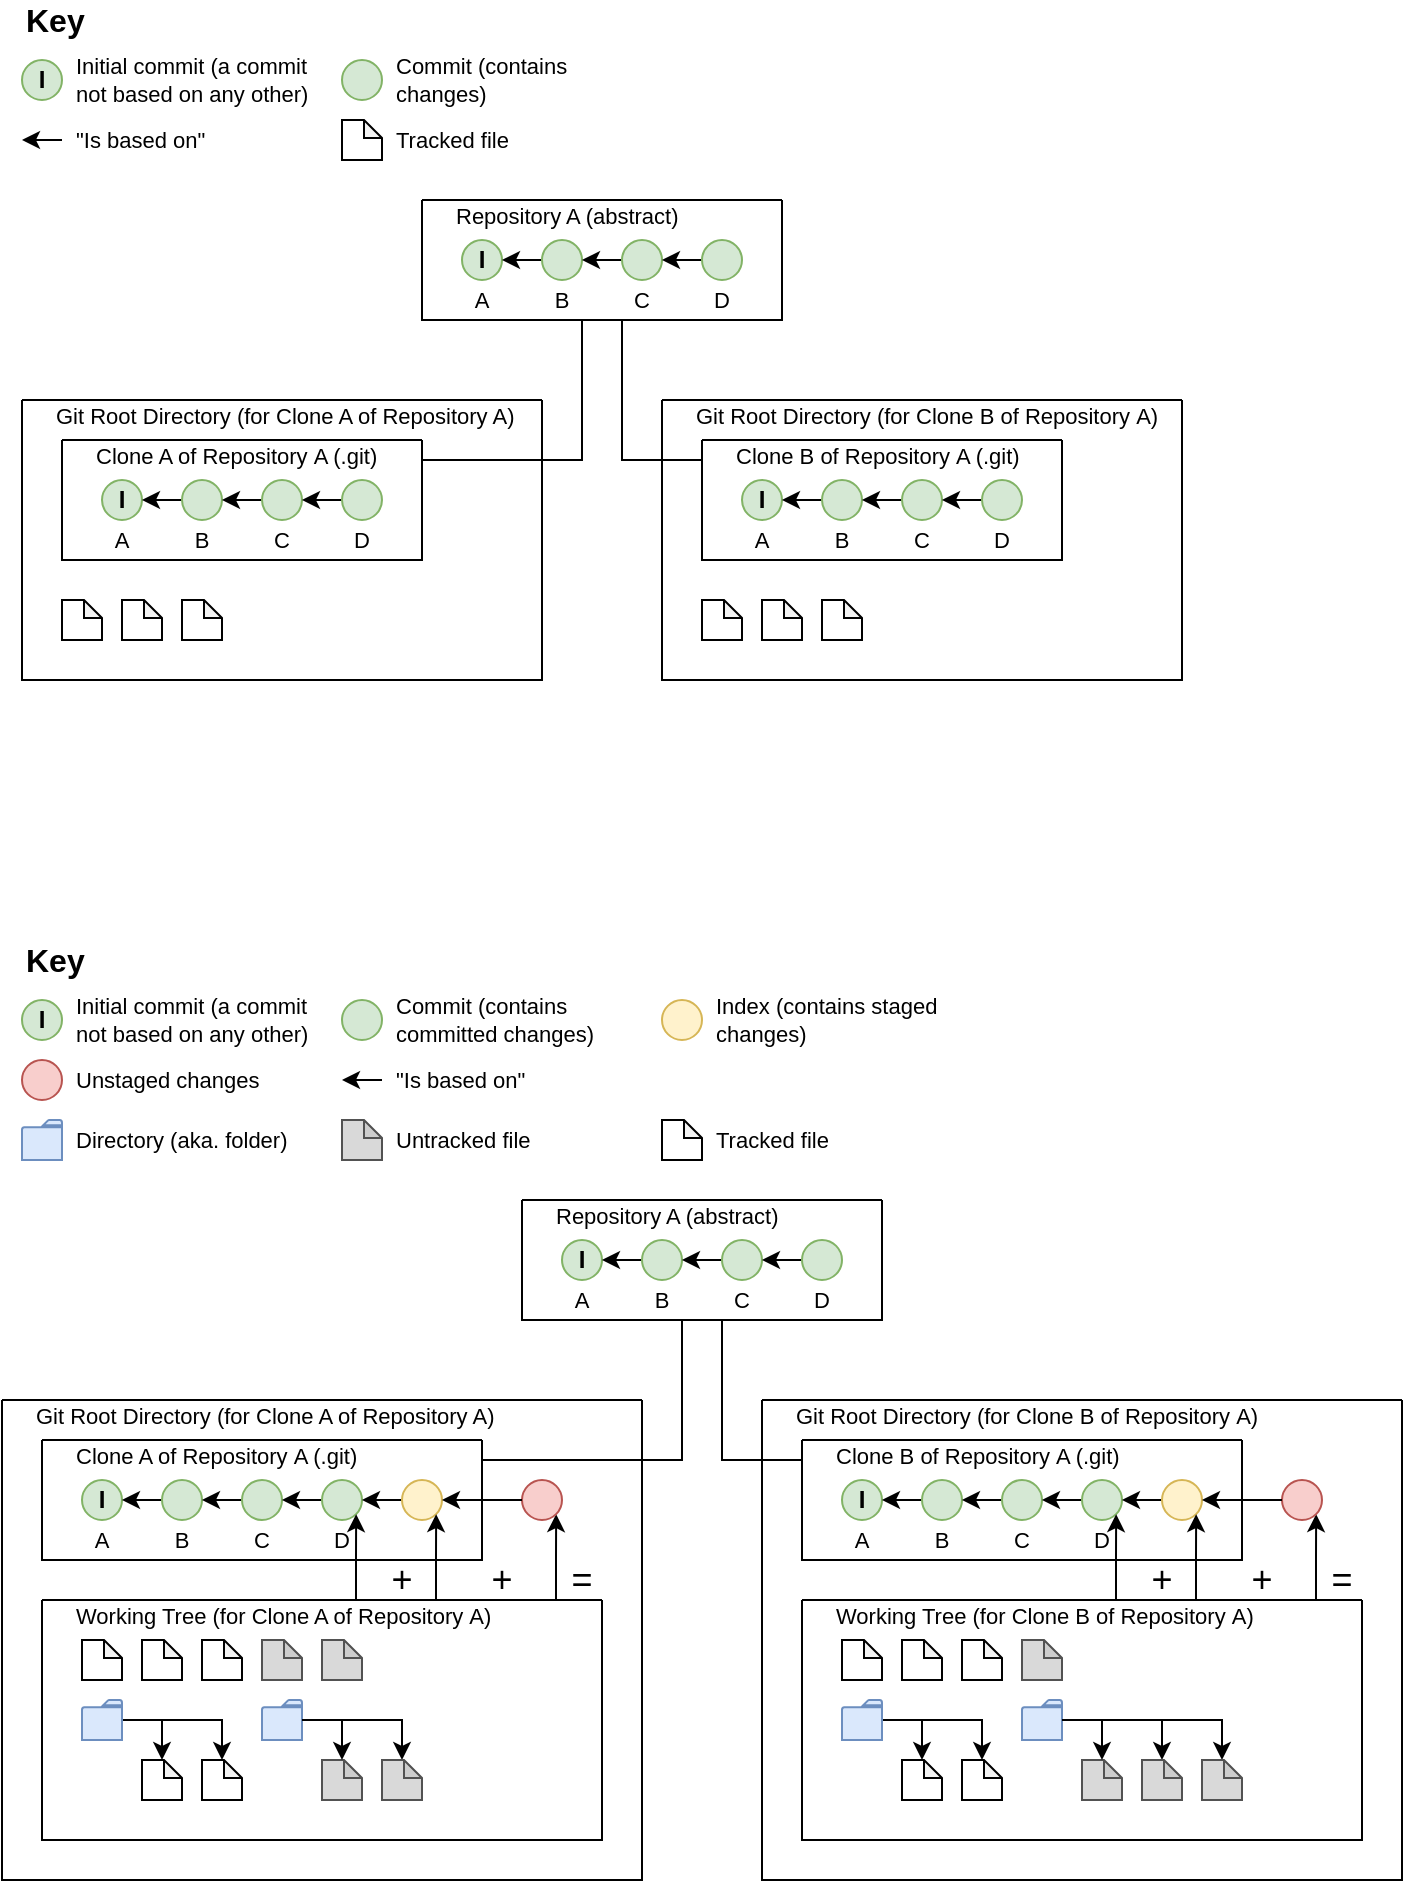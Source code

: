 <mxfile version="20.7.4" type="device"><diagram id="6qlHvhVZVp3-WFYJJIDW" name="Page-1"><mxGraphModel dx="1050" dy="629" grid="1" gridSize="10" guides="1" tooltips="1" connect="1" arrows="1" fold="1" page="1" pageScale="1" pageWidth="827" pageHeight="1169" math="0" shadow="0"><root><mxCell id="0"/><mxCell id="1" parent="0"/><mxCell id="gVE0XGJdGH_Z2dGjvTCn-4" value="I" style="ellipse;whiteSpace=wrap;html=1;fillColor=#d5e8d4;strokeColor=#82b366;fontStyle=1;" parent="1" vertex="1"><mxGeometry x="80" y="70" width="20" height="20" as="geometry"/></mxCell><mxCell id="gVE0XGJdGH_Z2dGjvTCn-5" value="Initial commit (a commit not based on any other)" style="text;html=1;strokeColor=none;fillColor=none;align=left;verticalAlign=middle;whiteSpace=wrap;rounded=0;fontFamily=Helvetica;fontSize=11;fontColor=default;spacingLeft=5;" parent="1" vertex="1"><mxGeometry x="100" y="70" width="140" height="20" as="geometry"/></mxCell><mxCell id="gVE0XGJdGH_Z2dGjvTCn-6" value="" style="ellipse;whiteSpace=wrap;html=1;fontStyle=1;fillColor=#d5e8d4;strokeColor=#82b366;" parent="1" vertex="1"><mxGeometry x="240" y="70" width="20" height="20" as="geometry"/></mxCell><mxCell id="gVE0XGJdGH_Z2dGjvTCn-7" value="Commit (contains changes)" style="text;html=1;strokeColor=none;fillColor=none;align=left;verticalAlign=middle;whiteSpace=wrap;rounded=0;fontFamily=Helvetica;fontSize=11;fontColor=default;spacingLeft=5;" parent="1" vertex="1"><mxGeometry x="260" y="70" width="140" height="20" as="geometry"/></mxCell><mxCell id="gVE0XGJdGH_Z2dGjvTCn-9" value="&quot;Is based on&quot;" style="text;html=1;strokeColor=none;fillColor=none;align=left;verticalAlign=middle;whiteSpace=wrap;rounded=0;fontFamily=Helvetica;fontSize=11;fontColor=default;spacingLeft=5;" parent="1" vertex="1"><mxGeometry x="100" y="100" width="140" height="20" as="geometry"/></mxCell><mxCell id="gVE0XGJdGH_Z2dGjvTCn-10" style="rounded=0;orthogonalLoop=1;jettySize=auto;html=1;" parent="1" edge="1"><mxGeometry relative="1" as="geometry"><mxPoint x="100" y="110" as="sourcePoint"/><mxPoint x="80" y="110" as="targetPoint"/></mxGeometry></mxCell><mxCell id="gVE0XGJdGH_Z2dGjvTCn-12" value="Key" style="text;html=1;strokeColor=none;fillColor=none;align=left;verticalAlign=middle;whiteSpace=wrap;rounded=0;fontFamily=Helvetica;fontSize=16;fontColor=default;spacingLeft=0;fontStyle=1" parent="1" vertex="1"><mxGeometry x="80" y="40" width="80" height="20" as="geometry"/></mxCell><mxCell id="Ruph2UOWFe4TXVcmqwZL-1" value="Git Root Directory (for Clone A of Repository A)" style="swimlane;startSize=0;fontFamily=Helvetica;fontSize=11;fontColor=default;verticalAlign=top;align=left;spacingLeft=15;spacingBottom=0;spacingTop=-5;fontStyle=0" parent="1" vertex="1"><mxGeometry x="70" y="740" width="320" height="240" as="geometry"/></mxCell><mxCell id="gVE0XGJdGH_Z2dGjvTCn-34" value="Clone A of Repository A (.git)" style="swimlane;startSize=0;fontFamily=Helvetica;fontSize=11;fontColor=default;verticalAlign=top;align=left;spacingLeft=15;spacingBottom=0;spacingTop=-5;fontStyle=0" parent="Ruph2UOWFe4TXVcmqwZL-1" vertex="1"><mxGeometry x="20" y="20" width="220" height="60" as="geometry"/></mxCell><mxCell id="gVE0XGJdGH_Z2dGjvTCn-19" value="I" style="ellipse;whiteSpace=wrap;html=1;fillColor=#d5e8d4;strokeColor=#82b366;fontStyle=1" parent="gVE0XGJdGH_Z2dGjvTCn-34" vertex="1"><mxGeometry x="20" y="20" width="20" height="20" as="geometry"/></mxCell><mxCell id="gVE0XGJdGH_Z2dGjvTCn-20" style="rounded=0;orthogonalLoop=1;jettySize=auto;html=1;" parent="gVE0XGJdGH_Z2dGjvTCn-34" source="gVE0XGJdGH_Z2dGjvTCn-21" target="gVE0XGJdGH_Z2dGjvTCn-19" edge="1"><mxGeometry relative="1" as="geometry"><mxPoint x="50" y="50" as="targetPoint"/></mxGeometry></mxCell><mxCell id="gVE0XGJdGH_Z2dGjvTCn-21" value="" style="ellipse;whiteSpace=wrap;html=1;fillColor=#d5e8d4;strokeColor=#82b366;fontStyle=1" parent="gVE0XGJdGH_Z2dGjvTCn-34" vertex="1"><mxGeometry x="60" y="20" width="20" height="20" as="geometry"/></mxCell><mxCell id="gVE0XGJdGH_Z2dGjvTCn-22" style="rounded=0;orthogonalLoop=1;jettySize=auto;html=1;" parent="gVE0XGJdGH_Z2dGjvTCn-34" source="gVE0XGJdGH_Z2dGjvTCn-23" target="gVE0XGJdGH_Z2dGjvTCn-21" edge="1"><mxGeometry relative="1" as="geometry"><mxPoint x="80" y="60" as="targetPoint"/></mxGeometry></mxCell><mxCell id="gVE0XGJdGH_Z2dGjvTCn-23" value="" style="ellipse;whiteSpace=wrap;html=1;fillColor=#d5e8d4;strokeColor=#82b366;fontStyle=1" parent="gVE0XGJdGH_Z2dGjvTCn-34" vertex="1"><mxGeometry x="100" y="20" width="20" height="20" as="geometry"/></mxCell><mxCell id="gVE0XGJdGH_Z2dGjvTCn-24" style="rounded=0;orthogonalLoop=1;jettySize=auto;html=1;" parent="gVE0XGJdGH_Z2dGjvTCn-34" source="gVE0XGJdGH_Z2dGjvTCn-25" target="gVE0XGJdGH_Z2dGjvTCn-23" edge="1"><mxGeometry relative="1" as="geometry"><mxPoint x="130.0" y="30" as="targetPoint"/></mxGeometry></mxCell><mxCell id="gVE0XGJdGH_Z2dGjvTCn-25" value="" style="ellipse;whiteSpace=wrap;html=1;fillColor=#d5e8d4;strokeColor=#82b366;fontStyle=1" parent="gVE0XGJdGH_Z2dGjvTCn-34" vertex="1"><mxGeometry x="140" y="20" width="20" height="20" as="geometry"/></mxCell><mxCell id="Ruph2UOWFe4TXVcmqwZL-32" style="rounded=0;orthogonalLoop=1;jettySize=auto;html=1;" parent="gVE0XGJdGH_Z2dGjvTCn-34" source="Ruph2UOWFe4TXVcmqwZL-33" target="gVE0XGJdGH_Z2dGjvTCn-25" edge="1"><mxGeometry relative="1" as="geometry"><mxPoint x="160" y="30.0" as="targetPoint"/></mxGeometry></mxCell><mxCell id="Ruph2UOWFe4TXVcmqwZL-33" value="" style="ellipse;whiteSpace=wrap;html=1;fillColor=#fff2cc;strokeColor=#d6b656;fontStyle=1" parent="gVE0XGJdGH_Z2dGjvTCn-34" vertex="1"><mxGeometry x="180" y="20" width="20" height="20" as="geometry"/></mxCell><mxCell id="fvkWfZ_T8HOXZgQLl5Wl-93" value="A" style="text;html=1;strokeColor=none;fillColor=none;align=center;verticalAlign=middle;whiteSpace=wrap;rounded=0;fontFamily=Helvetica;fontSize=11;fontColor=default;" parent="gVE0XGJdGH_Z2dGjvTCn-34" vertex="1"><mxGeometry x="20" y="40" width="20" height="20" as="geometry"/></mxCell><mxCell id="fvkWfZ_T8HOXZgQLl5Wl-94" value="B" style="text;html=1;strokeColor=none;fillColor=none;align=center;verticalAlign=middle;whiteSpace=wrap;rounded=0;fontFamily=Helvetica;fontSize=11;fontColor=default;" parent="gVE0XGJdGH_Z2dGjvTCn-34" vertex="1"><mxGeometry x="60" y="40" width="20" height="20" as="geometry"/></mxCell><mxCell id="fvkWfZ_T8HOXZgQLl5Wl-95" value="C" style="text;html=1;strokeColor=none;fillColor=none;align=center;verticalAlign=middle;whiteSpace=wrap;rounded=0;fontFamily=Helvetica;fontSize=11;fontColor=default;" parent="gVE0XGJdGH_Z2dGjvTCn-34" vertex="1"><mxGeometry x="100" y="40" width="20" height="20" as="geometry"/></mxCell><mxCell id="fvkWfZ_T8HOXZgQLl5Wl-96" value="D" style="text;html=1;strokeColor=none;fillColor=none;align=center;verticalAlign=middle;whiteSpace=wrap;rounded=0;fontFamily=Helvetica;fontSize=11;fontColor=default;" parent="gVE0XGJdGH_Z2dGjvTCn-34" vertex="1"><mxGeometry x="140" y="40" width="20" height="20" as="geometry"/></mxCell><mxCell id="Ruph2UOWFe4TXVcmqwZL-35" style="edgeStyle=orthogonalEdgeStyle;shape=connector;rounded=0;orthogonalLoop=1;jettySize=auto;html=1;labelBackgroundColor=default;strokeColor=default;fontFamily=Helvetica;fontSize=11;fontColor=default;endArrow=classic;entryX=1;entryY=1;entryDx=0;entryDy=0;" parent="Ruph2UOWFe4TXVcmqwZL-1" source="Ruph2UOWFe4TXVcmqwZL-17" target="gVE0XGJdGH_Z2dGjvTCn-25" edge="1"><mxGeometry relative="1" as="geometry"><Array as="points"><mxPoint x="177" y="80"/><mxPoint x="177" y="80"/></Array></mxGeometry></mxCell><mxCell id="Ruph2UOWFe4TXVcmqwZL-36" style="edgeStyle=orthogonalEdgeStyle;shape=connector;rounded=0;orthogonalLoop=1;jettySize=auto;html=1;labelBackgroundColor=default;strokeColor=default;fontFamily=Helvetica;fontSize=11;fontColor=default;endArrow=classic;entryX=1;entryY=1;entryDx=0;entryDy=0;" parent="Ruph2UOWFe4TXVcmqwZL-1" source="Ruph2UOWFe4TXVcmqwZL-17" target="Ruph2UOWFe4TXVcmqwZL-33" edge="1"><mxGeometry relative="1" as="geometry"><Array as="points"><mxPoint x="217" y="80"/><mxPoint x="217" y="80"/></Array></mxGeometry></mxCell><mxCell id="fvkWfZ_T8HOXZgQLl5Wl-28" style="edgeStyle=orthogonalEdgeStyle;shape=connector;rounded=0;orthogonalLoop=1;jettySize=auto;html=1;labelBackgroundColor=default;strokeColor=default;fontFamily=Helvetica;fontSize=11;fontColor=default;endArrow=classic;entryX=1;entryY=1;entryDx=0;entryDy=0;" parent="Ruph2UOWFe4TXVcmqwZL-1" source="Ruph2UOWFe4TXVcmqwZL-17" target="fvkWfZ_T8HOXZgQLl5Wl-26" edge="1"><mxGeometry relative="1" as="geometry"><Array as="points"><mxPoint x="277" y="80"/><mxPoint x="277" y="80"/></Array></mxGeometry></mxCell><mxCell id="Ruph2UOWFe4TXVcmqwZL-17" value="Working Tree (for Clone A of Repository A)" style="swimlane;startSize=0;fontFamily=Helvetica;fontSize=11;fontColor=default;verticalAlign=top;align=left;spacingLeft=15;spacingBottom=0;spacingTop=-5;fontStyle=0" parent="Ruph2UOWFe4TXVcmqwZL-1" vertex="1"><mxGeometry x="20" y="100" width="280" height="120" as="geometry"/></mxCell><mxCell id="Ruph2UOWFe4TXVcmqwZL-24" value="" style="shape=note;whiteSpace=wrap;html=1;backgroundOutline=1;darkOpacity=0.05;size=9;" parent="Ruph2UOWFe4TXVcmqwZL-17" vertex="1"><mxGeometry x="20" y="20" width="20" height="20" as="geometry"/></mxCell><mxCell id="Ruph2UOWFe4TXVcmqwZL-25" value="" style="shape=note;whiteSpace=wrap;html=1;backgroundOutline=1;darkOpacity=0.05;size=9;" parent="Ruph2UOWFe4TXVcmqwZL-17" vertex="1"><mxGeometry x="50" y="20" width="20" height="20" as="geometry"/></mxCell><mxCell id="Ruph2UOWFe4TXVcmqwZL-26" value="" style="shape=note;whiteSpace=wrap;html=1;backgroundOutline=1;darkOpacity=0.05;size=9;" parent="Ruph2UOWFe4TXVcmqwZL-17" vertex="1"><mxGeometry x="80" y="20" width="20" height="20" as="geometry"/></mxCell><mxCell id="fvkWfZ_T8HOXZgQLl5Wl-23" value="" style="shape=note;whiteSpace=wrap;html=1;backgroundOutline=1;darkOpacity=0.05;size=9;fillColor=#D9D9D9;fontColor=#333333;strokeColor=#525252;" parent="Ruph2UOWFe4TXVcmqwZL-17" vertex="1"><mxGeometry x="110" y="20" width="20" height="20" as="geometry"/></mxCell><mxCell id="fvkWfZ_T8HOXZgQLl5Wl-35" value="" style="shape=note;whiteSpace=wrap;html=1;backgroundOutline=1;darkOpacity=0.05;size=9;fillColor=#D9D9D9;fontColor=#333333;strokeColor=#525252;" parent="Ruph2UOWFe4TXVcmqwZL-17" vertex="1"><mxGeometry x="140" y="20" width="20" height="20" as="geometry"/></mxCell><mxCell id="fvkWfZ_T8HOXZgQLl5Wl-42" style="edgeStyle=orthogonalEdgeStyle;shape=connector;rounded=0;orthogonalLoop=1;jettySize=auto;html=1;labelBackgroundColor=default;strokeColor=default;fontFamily=Helvetica;fontSize=11;fontColor=default;endArrow=classic;" parent="Ruph2UOWFe4TXVcmqwZL-17" source="fvkWfZ_T8HOXZgQLl5Wl-39" target="fvkWfZ_T8HOXZgQLl5Wl-40" edge="1"><mxGeometry relative="1" as="geometry"><mxPoint x="-40" y="50" as="targetPoint"/></mxGeometry></mxCell><mxCell id="fvkWfZ_T8HOXZgQLl5Wl-43" style="edgeStyle=orthogonalEdgeStyle;shape=connector;rounded=0;orthogonalLoop=1;jettySize=auto;html=1;labelBackgroundColor=default;strokeColor=default;fontFamily=Helvetica;fontSize=11;fontColor=default;endArrow=classic;" parent="Ruph2UOWFe4TXVcmqwZL-17" source="fvkWfZ_T8HOXZgQLl5Wl-39" target="fvkWfZ_T8HOXZgQLl5Wl-41" edge="1"><mxGeometry relative="1" as="geometry"><Array as="points"><mxPoint x="90" y="60"/></Array></mxGeometry></mxCell><mxCell id="fvkWfZ_T8HOXZgQLl5Wl-39" value="" style="sketch=0;pointerEvents=1;shadow=0;dashed=0;html=1;strokeColor=#6c8ebf;labelPosition=center;verticalLabelPosition=bottom;verticalAlign=top;outlineConnect=0;align=center;shape=mxgraph.office.concepts.folder;fillColor=#dae8fc;fontFamily=Helvetica;fontSize=11;" parent="Ruph2UOWFe4TXVcmqwZL-17" vertex="1"><mxGeometry x="20" y="50" width="20" height="20" as="geometry"/></mxCell><mxCell id="fvkWfZ_T8HOXZgQLl5Wl-40" value="" style="shape=note;whiteSpace=wrap;html=1;backgroundOutline=1;darkOpacity=0.05;size=9;" parent="Ruph2UOWFe4TXVcmqwZL-17" vertex="1"><mxGeometry x="50" y="80" width="20" height="20" as="geometry"/></mxCell><mxCell id="fvkWfZ_T8HOXZgQLl5Wl-41" value="" style="shape=note;whiteSpace=wrap;html=1;backgroundOutline=1;darkOpacity=0.05;size=9;" parent="Ruph2UOWFe4TXVcmqwZL-17" vertex="1"><mxGeometry x="80" y="80" width="20" height="20" as="geometry"/></mxCell><mxCell id="fvkWfZ_T8HOXZgQLl5Wl-48" style="edgeStyle=orthogonalEdgeStyle;shape=connector;rounded=0;orthogonalLoop=1;jettySize=auto;html=1;labelBackgroundColor=default;strokeColor=default;fontFamily=Helvetica;fontSize=11;fontColor=default;endArrow=classic;" parent="Ruph2UOWFe4TXVcmqwZL-17" source="fvkWfZ_T8HOXZgQLl5Wl-44" target="fvkWfZ_T8HOXZgQLl5Wl-47" edge="1"><mxGeometry relative="1" as="geometry"/></mxCell><mxCell id="fvkWfZ_T8HOXZgQLl5Wl-44" value="" style="sketch=0;pointerEvents=1;shadow=0;dashed=0;html=1;strokeColor=#6c8ebf;labelPosition=center;verticalLabelPosition=bottom;verticalAlign=top;outlineConnect=0;align=center;shape=mxgraph.office.concepts.folder;fillColor=#dae8fc;fontFamily=Helvetica;fontSize=11;" parent="Ruph2UOWFe4TXVcmqwZL-17" vertex="1"><mxGeometry x="110" y="50" width="20" height="20" as="geometry"/></mxCell><mxCell id="fvkWfZ_T8HOXZgQLl5Wl-46" value="" style="shape=note;whiteSpace=wrap;html=1;backgroundOutline=1;darkOpacity=0.05;size=9;fillColor=#D9D9D9;fontColor=#333333;strokeColor=#525252;" parent="Ruph2UOWFe4TXVcmqwZL-17" vertex="1"><mxGeometry x="140" y="80" width="20" height="20" as="geometry"/></mxCell><mxCell id="fvkWfZ_T8HOXZgQLl5Wl-47" value="" style="shape=note;whiteSpace=wrap;html=1;backgroundOutline=1;darkOpacity=0.05;size=9;fillColor=#D9D9D9;fontColor=#333333;strokeColor=#525252;" parent="Ruph2UOWFe4TXVcmqwZL-17" vertex="1"><mxGeometry x="170" y="80" width="20" height="20" as="geometry"/></mxCell><mxCell id="fvkWfZ_T8HOXZgQLl5Wl-45" style="edgeStyle=orthogonalEdgeStyle;shape=connector;rounded=0;orthogonalLoop=1;jettySize=auto;html=1;labelBackgroundColor=default;strokeColor=default;fontFamily=Helvetica;fontSize=11;fontColor=default;endArrow=classic;" parent="Ruph2UOWFe4TXVcmqwZL-17" source="fvkWfZ_T8HOXZgQLl5Wl-44" target="fvkWfZ_T8HOXZgQLl5Wl-46" edge="1"><mxGeometry relative="1" as="geometry"><mxPoint x="170" y="160.0" as="targetPoint"/></mxGeometry></mxCell><mxCell id="Ruph2UOWFe4TXVcmqwZL-37" value="&lt;font style=&quot;font-size: 18px;&quot;&gt;+&lt;/font&gt;" style="text;html=1;strokeColor=none;fillColor=none;align=center;verticalAlign=middle;whiteSpace=wrap;rounded=0;fontFamily=Helvetica;fontSize=11;fontColor=default;" parent="Ruph2UOWFe4TXVcmqwZL-1" vertex="1"><mxGeometry x="190" y="80" width="20" height="20" as="geometry"/></mxCell><mxCell id="Ruph2UOWFe4TXVcmqwZL-38" value="&lt;font style=&quot;font-size: 18px;&quot;&gt;+&lt;/font&gt;" style="text;html=1;strokeColor=none;fillColor=none;align=center;verticalAlign=middle;whiteSpace=wrap;rounded=0;fontFamily=Helvetica;fontSize=11;fontColor=default;" parent="Ruph2UOWFe4TXVcmqwZL-1" vertex="1"><mxGeometry x="240" y="80" width="20" height="20" as="geometry"/></mxCell><mxCell id="fvkWfZ_T8HOXZgQLl5Wl-26" value="" style="ellipse;whiteSpace=wrap;html=1;fillColor=#f8cecc;strokeColor=#b85450;fontStyle=1" parent="Ruph2UOWFe4TXVcmqwZL-1" vertex="1"><mxGeometry x="260" y="40" width="20" height="20" as="geometry"/></mxCell><mxCell id="fvkWfZ_T8HOXZgQLl5Wl-32" style="edgeStyle=none;shape=connector;rounded=0;orthogonalLoop=1;jettySize=auto;html=1;labelBackgroundColor=default;strokeColor=default;fontFamily=Helvetica;fontSize=11;fontColor=default;endArrow=classic;" parent="Ruph2UOWFe4TXVcmqwZL-1" source="fvkWfZ_T8HOXZgQLl5Wl-26" target="Ruph2UOWFe4TXVcmqwZL-33" edge="1"><mxGeometry relative="1" as="geometry"/></mxCell><mxCell id="fvkWfZ_T8HOXZgQLl5Wl-202" value="&lt;font style=&quot;font-size: 18px;&quot;&gt;=&lt;/font&gt;" style="text;html=1;strokeColor=none;fillColor=none;align=center;verticalAlign=middle;whiteSpace=wrap;rounded=0;fontFamily=Helvetica;fontSize=11;fontColor=default;" parent="Ruph2UOWFe4TXVcmqwZL-1" vertex="1"><mxGeometry x="280" y="80" width="20" height="20" as="geometry"/></mxCell><mxCell id="Ruph2UOWFe4TXVcmqwZL-21" value="" style="shape=note;whiteSpace=wrap;html=1;backgroundOutline=1;darkOpacity=0.05;size=9;" parent="1" vertex="1"><mxGeometry x="240" y="100" width="20" height="20" as="geometry"/></mxCell><mxCell id="Ruph2UOWFe4TXVcmqwZL-22" value="Tracked file" style="text;html=1;strokeColor=none;fillColor=none;align=left;verticalAlign=middle;whiteSpace=wrap;rounded=0;fontFamily=Helvetica;fontSize=11;fontColor=default;spacingLeft=5;" parent="1" vertex="1"><mxGeometry x="260" y="100" width="140" height="20" as="geometry"/></mxCell><mxCell id="fvkWfZ_T8HOXZgQLl5Wl-19" style="edgeStyle=orthogonalEdgeStyle;rounded=0;orthogonalLoop=1;jettySize=auto;html=1;fontFamily=Courier New;fontColor=#C40000;endArrow=none;endFill=0;" parent="1" source="fvkWfZ_T8HOXZgQLl5Wl-7" target="gVE0XGJdGH_Z2dGjvTCn-34" edge="1"><mxGeometry x="-1" y="97" relative="1" as="geometry"><Array as="points"><mxPoint x="410" y="770"/></Array><mxPoint x="80" y="-42" as="offset"/></mxGeometry></mxCell><mxCell id="fvkWfZ_T8HOXZgQLl5Wl-7" value="Repository A (abstract)" style="swimlane;startSize=0;fontFamily=Helvetica;fontSize=11;fontColor=default;verticalAlign=top;align=left;spacingLeft=15;spacingBottom=0;spacingTop=-5;fontStyle=0" parent="1" vertex="1"><mxGeometry x="330" y="640" width="180" height="60" as="geometry"/></mxCell><mxCell id="fvkWfZ_T8HOXZgQLl5Wl-8" value="I" style="ellipse;whiteSpace=wrap;html=1;fillColor=#d5e8d4;strokeColor=#82b366;fontStyle=1" parent="fvkWfZ_T8HOXZgQLl5Wl-7" vertex="1"><mxGeometry x="20" y="20" width="20" height="20" as="geometry"/></mxCell><mxCell id="fvkWfZ_T8HOXZgQLl5Wl-9" style="rounded=0;orthogonalLoop=1;jettySize=auto;html=1;" parent="fvkWfZ_T8HOXZgQLl5Wl-7" source="fvkWfZ_T8HOXZgQLl5Wl-10" target="fvkWfZ_T8HOXZgQLl5Wl-8" edge="1"><mxGeometry relative="1" as="geometry"><mxPoint x="50" y="50" as="targetPoint"/></mxGeometry></mxCell><mxCell id="fvkWfZ_T8HOXZgQLl5Wl-10" value="" style="ellipse;whiteSpace=wrap;html=1;fillColor=#d5e8d4;strokeColor=#82b366;fontStyle=1" parent="fvkWfZ_T8HOXZgQLl5Wl-7" vertex="1"><mxGeometry x="60" y="20" width="20" height="20" as="geometry"/></mxCell><mxCell id="fvkWfZ_T8HOXZgQLl5Wl-11" style="rounded=0;orthogonalLoop=1;jettySize=auto;html=1;" parent="fvkWfZ_T8HOXZgQLl5Wl-7" source="fvkWfZ_T8HOXZgQLl5Wl-12" target="fvkWfZ_T8HOXZgQLl5Wl-10" edge="1"><mxGeometry relative="1" as="geometry"><mxPoint x="80" y="60" as="targetPoint"/></mxGeometry></mxCell><mxCell id="fvkWfZ_T8HOXZgQLl5Wl-12" value="" style="ellipse;whiteSpace=wrap;html=1;fillColor=#d5e8d4;strokeColor=#82b366;fontStyle=1" parent="fvkWfZ_T8HOXZgQLl5Wl-7" vertex="1"><mxGeometry x="100" y="20" width="20" height="20" as="geometry"/></mxCell><mxCell id="fvkWfZ_T8HOXZgQLl5Wl-13" style="rounded=0;orthogonalLoop=1;jettySize=auto;html=1;" parent="fvkWfZ_T8HOXZgQLl5Wl-7" source="fvkWfZ_T8HOXZgQLl5Wl-14" target="fvkWfZ_T8HOXZgQLl5Wl-12" edge="1"><mxGeometry relative="1" as="geometry"><mxPoint x="130.0" y="30" as="targetPoint"/></mxGeometry></mxCell><mxCell id="fvkWfZ_T8HOXZgQLl5Wl-14" value="" style="ellipse;whiteSpace=wrap;html=1;fillColor=#d5e8d4;strokeColor=#82b366;fontStyle=1" parent="fvkWfZ_T8HOXZgQLl5Wl-7" vertex="1"><mxGeometry x="140" y="20" width="20" height="20" as="geometry"/></mxCell><mxCell id="fvkWfZ_T8HOXZgQLl5Wl-89" value="A" style="text;html=1;strokeColor=none;fillColor=none;align=center;verticalAlign=middle;whiteSpace=wrap;rounded=0;fontFamily=Helvetica;fontSize=11;fontColor=default;" parent="fvkWfZ_T8HOXZgQLl5Wl-7" vertex="1"><mxGeometry x="20" y="40" width="20" height="20" as="geometry"/></mxCell><mxCell id="fvkWfZ_T8HOXZgQLl5Wl-90" value="B" style="text;html=1;strokeColor=none;fillColor=none;align=center;verticalAlign=middle;whiteSpace=wrap;rounded=0;fontFamily=Helvetica;fontSize=11;fontColor=default;" parent="fvkWfZ_T8HOXZgQLl5Wl-7" vertex="1"><mxGeometry x="60" y="40" width="20" height="20" as="geometry"/></mxCell><mxCell id="fvkWfZ_T8HOXZgQLl5Wl-91" value="C" style="text;html=1;strokeColor=none;fillColor=none;align=center;verticalAlign=middle;whiteSpace=wrap;rounded=0;fontFamily=Helvetica;fontSize=11;fontColor=default;" parent="fvkWfZ_T8HOXZgQLl5Wl-7" vertex="1"><mxGeometry x="100" y="40" width="20" height="20" as="geometry"/></mxCell><mxCell id="fvkWfZ_T8HOXZgQLl5Wl-92" value="D" style="text;html=1;strokeColor=none;fillColor=none;align=center;verticalAlign=middle;whiteSpace=wrap;rounded=0;fontFamily=Helvetica;fontSize=11;fontColor=default;" parent="fvkWfZ_T8HOXZgQLl5Wl-7" vertex="1"><mxGeometry x="140" y="40" width="20" height="20" as="geometry"/></mxCell><mxCell id="fvkWfZ_T8HOXZgQLl5Wl-50" value="Git Root Directory (for Clone B of Repository A)" style="swimlane;startSize=0;fontFamily=Helvetica;fontSize=11;fontColor=default;verticalAlign=top;align=left;spacingLeft=15;spacingBottom=0;spacingTop=-5;fontStyle=0" parent="1" vertex="1"><mxGeometry x="450" y="740" width="320" height="240" as="geometry"/></mxCell><mxCell id="fvkWfZ_T8HOXZgQLl5Wl-51" value="Clone B of Repository A (.git)" style="swimlane;startSize=0;fontFamily=Helvetica;fontSize=11;fontColor=default;verticalAlign=top;align=left;spacingLeft=15;spacingBottom=0;spacingTop=-5;fontStyle=0" parent="fvkWfZ_T8HOXZgQLl5Wl-50" vertex="1"><mxGeometry x="20" y="20" width="220" height="60" as="geometry"/></mxCell><mxCell id="fvkWfZ_T8HOXZgQLl5Wl-52" value="I" style="ellipse;whiteSpace=wrap;html=1;fillColor=#d5e8d4;strokeColor=#82b366;fontStyle=1" parent="fvkWfZ_T8HOXZgQLl5Wl-51" vertex="1"><mxGeometry x="20" y="20" width="20" height="20" as="geometry"/></mxCell><mxCell id="fvkWfZ_T8HOXZgQLl5Wl-53" style="rounded=0;orthogonalLoop=1;jettySize=auto;html=1;" parent="fvkWfZ_T8HOXZgQLl5Wl-51" source="fvkWfZ_T8HOXZgQLl5Wl-54" target="fvkWfZ_T8HOXZgQLl5Wl-52" edge="1"><mxGeometry relative="1" as="geometry"><mxPoint x="50" y="50" as="targetPoint"/></mxGeometry></mxCell><mxCell id="fvkWfZ_T8HOXZgQLl5Wl-54" value="" style="ellipse;whiteSpace=wrap;html=1;fillColor=#d5e8d4;strokeColor=#82b366;fontStyle=1" parent="fvkWfZ_T8HOXZgQLl5Wl-51" vertex="1"><mxGeometry x="60" y="20" width="20" height="20" as="geometry"/></mxCell><mxCell id="fvkWfZ_T8HOXZgQLl5Wl-55" style="rounded=0;orthogonalLoop=1;jettySize=auto;html=1;" parent="fvkWfZ_T8HOXZgQLl5Wl-51" source="fvkWfZ_T8HOXZgQLl5Wl-56" target="fvkWfZ_T8HOXZgQLl5Wl-54" edge="1"><mxGeometry relative="1" as="geometry"><mxPoint x="80" y="60" as="targetPoint"/></mxGeometry></mxCell><mxCell id="fvkWfZ_T8HOXZgQLl5Wl-56" value="" style="ellipse;whiteSpace=wrap;html=1;fillColor=#d5e8d4;strokeColor=#82b366;fontStyle=1" parent="fvkWfZ_T8HOXZgQLl5Wl-51" vertex="1"><mxGeometry x="100" y="20" width="20" height="20" as="geometry"/></mxCell><mxCell id="fvkWfZ_T8HOXZgQLl5Wl-57" style="rounded=0;orthogonalLoop=1;jettySize=auto;html=1;" parent="fvkWfZ_T8HOXZgQLl5Wl-51" source="fvkWfZ_T8HOXZgQLl5Wl-58" target="fvkWfZ_T8HOXZgQLl5Wl-56" edge="1"><mxGeometry relative="1" as="geometry"><mxPoint x="130.0" y="30" as="targetPoint"/></mxGeometry></mxCell><mxCell id="fvkWfZ_T8HOXZgQLl5Wl-58" value="" style="ellipse;whiteSpace=wrap;html=1;fillColor=#d5e8d4;strokeColor=#82b366;fontStyle=1" parent="fvkWfZ_T8HOXZgQLl5Wl-51" vertex="1"><mxGeometry x="140" y="20" width="20" height="20" as="geometry"/></mxCell><mxCell id="fvkWfZ_T8HOXZgQLl5Wl-59" style="rounded=0;orthogonalLoop=1;jettySize=auto;html=1;" parent="fvkWfZ_T8HOXZgQLl5Wl-51" source="fvkWfZ_T8HOXZgQLl5Wl-60" target="fvkWfZ_T8HOXZgQLl5Wl-58" edge="1"><mxGeometry relative="1" as="geometry"><mxPoint x="160" y="30.0" as="targetPoint"/></mxGeometry></mxCell><mxCell id="fvkWfZ_T8HOXZgQLl5Wl-60" value="" style="ellipse;whiteSpace=wrap;html=1;fillColor=#fff2cc;strokeColor=#d6b656;fontStyle=1" parent="fvkWfZ_T8HOXZgQLl5Wl-51" vertex="1"><mxGeometry x="180" y="20" width="20" height="20" as="geometry"/></mxCell><mxCell id="fvkWfZ_T8HOXZgQLl5Wl-97" value="A" style="text;html=1;strokeColor=none;fillColor=none;align=center;verticalAlign=middle;whiteSpace=wrap;rounded=0;fontFamily=Helvetica;fontSize=11;fontColor=default;" parent="fvkWfZ_T8HOXZgQLl5Wl-51" vertex="1"><mxGeometry x="20" y="40" width="20" height="20" as="geometry"/></mxCell><mxCell id="fvkWfZ_T8HOXZgQLl5Wl-98" value="B" style="text;html=1;strokeColor=none;fillColor=none;align=center;verticalAlign=middle;whiteSpace=wrap;rounded=0;fontFamily=Helvetica;fontSize=11;fontColor=default;" parent="fvkWfZ_T8HOXZgQLl5Wl-51" vertex="1"><mxGeometry x="60" y="40" width="20" height="20" as="geometry"/></mxCell><mxCell id="fvkWfZ_T8HOXZgQLl5Wl-99" value="C" style="text;html=1;strokeColor=none;fillColor=none;align=center;verticalAlign=middle;whiteSpace=wrap;rounded=0;fontFamily=Helvetica;fontSize=11;fontColor=default;" parent="fvkWfZ_T8HOXZgQLl5Wl-51" vertex="1"><mxGeometry x="100" y="40" width="20" height="20" as="geometry"/></mxCell><mxCell id="fvkWfZ_T8HOXZgQLl5Wl-100" value="D" style="text;html=1;strokeColor=none;fillColor=none;align=center;verticalAlign=middle;whiteSpace=wrap;rounded=0;fontFamily=Helvetica;fontSize=11;fontColor=default;" parent="fvkWfZ_T8HOXZgQLl5Wl-51" vertex="1"><mxGeometry x="140" y="40" width="20" height="20" as="geometry"/></mxCell><mxCell id="fvkWfZ_T8HOXZgQLl5Wl-61" style="edgeStyle=orthogonalEdgeStyle;shape=connector;rounded=0;orthogonalLoop=1;jettySize=auto;html=1;labelBackgroundColor=default;strokeColor=default;fontFamily=Helvetica;fontSize=11;fontColor=default;endArrow=classic;entryX=1;entryY=1;entryDx=0;entryDy=0;" parent="fvkWfZ_T8HOXZgQLl5Wl-50" source="fvkWfZ_T8HOXZgQLl5Wl-64" target="fvkWfZ_T8HOXZgQLl5Wl-58" edge="1"><mxGeometry relative="1" as="geometry"><Array as="points"><mxPoint x="177" y="80"/><mxPoint x="177" y="80"/></Array></mxGeometry></mxCell><mxCell id="fvkWfZ_T8HOXZgQLl5Wl-62" style="edgeStyle=orthogonalEdgeStyle;shape=connector;rounded=0;orthogonalLoop=1;jettySize=auto;html=1;labelBackgroundColor=default;strokeColor=default;fontFamily=Helvetica;fontSize=11;fontColor=default;endArrow=classic;entryX=1;entryY=1;entryDx=0;entryDy=0;" parent="fvkWfZ_T8HOXZgQLl5Wl-50" source="fvkWfZ_T8HOXZgQLl5Wl-64" target="fvkWfZ_T8HOXZgQLl5Wl-60" edge="1"><mxGeometry x="1" y="-18" relative="1" as="geometry"><Array as="points"><mxPoint x="217" y="80"/><mxPoint x="217" y="80"/></Array><mxPoint x="13" y="-5" as="offset"/></mxGeometry></mxCell><mxCell id="fvkWfZ_T8HOXZgQLl5Wl-63" style="edgeStyle=orthogonalEdgeStyle;shape=connector;rounded=0;orthogonalLoop=1;jettySize=auto;html=1;labelBackgroundColor=default;strokeColor=default;fontFamily=Helvetica;fontSize=11;fontColor=default;endArrow=classic;entryX=1;entryY=1;entryDx=0;entryDy=0;" parent="fvkWfZ_T8HOXZgQLl5Wl-50" source="fvkWfZ_T8HOXZgQLl5Wl-64" target="fvkWfZ_T8HOXZgQLl5Wl-82" edge="1"><mxGeometry relative="1" as="geometry"><Array as="points"><mxPoint x="277" y="80"/><mxPoint x="277" y="80"/></Array></mxGeometry></mxCell><mxCell id="fvkWfZ_T8HOXZgQLl5Wl-64" value="Working Tree (for Clone B of Repository A)" style="swimlane;startSize=0;fontFamily=Helvetica;fontSize=11;fontColor=default;verticalAlign=top;align=left;spacingLeft=15;spacingBottom=0;spacingTop=-5;fontStyle=0" parent="fvkWfZ_T8HOXZgQLl5Wl-50" vertex="1"><mxGeometry x="20" y="100" width="280" height="120" as="geometry"/></mxCell><mxCell id="fvkWfZ_T8HOXZgQLl5Wl-65" value="" style="shape=note;whiteSpace=wrap;html=1;backgroundOutline=1;darkOpacity=0.05;size=9;" parent="fvkWfZ_T8HOXZgQLl5Wl-64" vertex="1"><mxGeometry x="20" y="20" width="20" height="20" as="geometry"/></mxCell><mxCell id="fvkWfZ_T8HOXZgQLl5Wl-66" value="" style="shape=note;whiteSpace=wrap;html=1;backgroundOutline=1;darkOpacity=0.05;size=9;" parent="fvkWfZ_T8HOXZgQLl5Wl-64" vertex="1"><mxGeometry x="50" y="20" width="20" height="20" as="geometry"/></mxCell><mxCell id="fvkWfZ_T8HOXZgQLl5Wl-67" value="" style="shape=note;whiteSpace=wrap;html=1;backgroundOutline=1;darkOpacity=0.05;size=9;" parent="fvkWfZ_T8HOXZgQLl5Wl-64" vertex="1"><mxGeometry x="80" y="20" width="20" height="20" as="geometry"/></mxCell><mxCell id="fvkWfZ_T8HOXZgQLl5Wl-68" value="" style="shape=note;whiteSpace=wrap;html=1;backgroundOutline=1;darkOpacity=0.05;size=9;fillColor=#D9D9D9;fontColor=#333333;strokeColor=#525252;" parent="fvkWfZ_T8HOXZgQLl5Wl-64" vertex="1"><mxGeometry x="110" y="20" width="20" height="20" as="geometry"/></mxCell><mxCell id="fvkWfZ_T8HOXZgQLl5Wl-70" style="edgeStyle=orthogonalEdgeStyle;shape=connector;rounded=0;orthogonalLoop=1;jettySize=auto;html=1;labelBackgroundColor=default;strokeColor=default;fontFamily=Helvetica;fontSize=11;fontColor=default;endArrow=classic;" parent="fvkWfZ_T8HOXZgQLl5Wl-64" source="fvkWfZ_T8HOXZgQLl5Wl-72" target="fvkWfZ_T8HOXZgQLl5Wl-73" edge="1"><mxGeometry relative="1" as="geometry"><mxPoint x="-40" y="50" as="targetPoint"/></mxGeometry></mxCell><mxCell id="fvkWfZ_T8HOXZgQLl5Wl-71" style="edgeStyle=orthogonalEdgeStyle;shape=connector;rounded=0;orthogonalLoop=1;jettySize=auto;html=1;labelBackgroundColor=default;strokeColor=default;fontFamily=Helvetica;fontSize=11;fontColor=default;endArrow=classic;" parent="fvkWfZ_T8HOXZgQLl5Wl-64" source="fvkWfZ_T8HOXZgQLl5Wl-72" target="fvkWfZ_T8HOXZgQLl5Wl-74" edge="1"><mxGeometry relative="1" as="geometry"><Array as="points"><mxPoint x="90" y="60"/></Array></mxGeometry></mxCell><mxCell id="fvkWfZ_T8HOXZgQLl5Wl-72" value="" style="sketch=0;pointerEvents=1;shadow=0;dashed=0;html=1;strokeColor=#6c8ebf;labelPosition=center;verticalLabelPosition=bottom;verticalAlign=top;outlineConnect=0;align=center;shape=mxgraph.office.concepts.folder;fillColor=#dae8fc;fontFamily=Helvetica;fontSize=11;" parent="fvkWfZ_T8HOXZgQLl5Wl-64" vertex="1"><mxGeometry x="20" y="50" width="20" height="20" as="geometry"/></mxCell><mxCell id="fvkWfZ_T8HOXZgQLl5Wl-73" value="" style="shape=note;whiteSpace=wrap;html=1;backgroundOutline=1;darkOpacity=0.05;size=9;" parent="fvkWfZ_T8HOXZgQLl5Wl-64" vertex="1"><mxGeometry x="50" y="80" width="20" height="20" as="geometry"/></mxCell><mxCell id="fvkWfZ_T8HOXZgQLl5Wl-74" value="" style="shape=note;whiteSpace=wrap;html=1;backgroundOutline=1;darkOpacity=0.05;size=9;" parent="fvkWfZ_T8HOXZgQLl5Wl-64" vertex="1"><mxGeometry x="80" y="80" width="20" height="20" as="geometry"/></mxCell><mxCell id="fvkWfZ_T8HOXZgQLl5Wl-75" style="edgeStyle=orthogonalEdgeStyle;shape=connector;rounded=0;orthogonalLoop=1;jettySize=auto;html=1;labelBackgroundColor=default;strokeColor=default;fontFamily=Helvetica;fontSize=11;fontColor=default;endArrow=classic;" parent="fvkWfZ_T8HOXZgQLl5Wl-64" source="fvkWfZ_T8HOXZgQLl5Wl-76" target="fvkWfZ_T8HOXZgQLl5Wl-78" edge="1"><mxGeometry relative="1" as="geometry"/></mxCell><mxCell id="fvkWfZ_T8HOXZgQLl5Wl-88" style="edgeStyle=orthogonalEdgeStyle;shape=connector;rounded=0;orthogonalLoop=1;jettySize=auto;html=1;labelBackgroundColor=default;strokeColor=default;fontFamily=Helvetica;fontSize=11;fontColor=default;endArrow=classic;" parent="fvkWfZ_T8HOXZgQLl5Wl-64" source="fvkWfZ_T8HOXZgQLl5Wl-76" target="fvkWfZ_T8HOXZgQLl5Wl-87" edge="1"><mxGeometry relative="1" as="geometry"/></mxCell><mxCell id="fvkWfZ_T8HOXZgQLl5Wl-76" value="" style="sketch=0;pointerEvents=1;shadow=0;dashed=0;html=1;strokeColor=#6c8ebf;labelPosition=center;verticalLabelPosition=bottom;verticalAlign=top;outlineConnect=0;align=center;shape=mxgraph.office.concepts.folder;fillColor=#dae8fc;fontFamily=Helvetica;fontSize=11;" parent="fvkWfZ_T8HOXZgQLl5Wl-64" vertex="1"><mxGeometry x="110" y="50" width="20" height="20" as="geometry"/></mxCell><mxCell id="fvkWfZ_T8HOXZgQLl5Wl-77" value="" style="shape=note;whiteSpace=wrap;html=1;backgroundOutline=1;darkOpacity=0.05;size=9;fillColor=#D9D9D9;fontColor=#333333;strokeColor=#525252;" parent="fvkWfZ_T8HOXZgQLl5Wl-64" vertex="1"><mxGeometry x="140" y="80" width="20" height="20" as="geometry"/></mxCell><mxCell id="fvkWfZ_T8HOXZgQLl5Wl-78" value="" style="shape=note;whiteSpace=wrap;html=1;backgroundOutline=1;darkOpacity=0.05;size=9;fillColor=#D9D9D9;fontColor=#333333;strokeColor=#525252;" parent="fvkWfZ_T8HOXZgQLl5Wl-64" vertex="1"><mxGeometry x="170" y="80" width="20" height="20" as="geometry"/></mxCell><mxCell id="fvkWfZ_T8HOXZgQLl5Wl-79" style="edgeStyle=orthogonalEdgeStyle;shape=connector;rounded=0;orthogonalLoop=1;jettySize=auto;html=1;labelBackgroundColor=default;strokeColor=default;fontFamily=Helvetica;fontSize=11;fontColor=default;endArrow=classic;" parent="fvkWfZ_T8HOXZgQLl5Wl-64" source="fvkWfZ_T8HOXZgQLl5Wl-76" target="fvkWfZ_T8HOXZgQLl5Wl-77" edge="1"><mxGeometry relative="1" as="geometry"><mxPoint x="170" y="160.0" as="targetPoint"/></mxGeometry></mxCell><mxCell id="fvkWfZ_T8HOXZgQLl5Wl-87" value="" style="shape=note;whiteSpace=wrap;html=1;backgroundOutline=1;darkOpacity=0.05;size=9;fillColor=#D9D9D9;fontColor=#333333;strokeColor=#525252;" parent="fvkWfZ_T8HOXZgQLl5Wl-64" vertex="1"><mxGeometry x="200" y="80" width="20" height="20" as="geometry"/></mxCell><mxCell id="fvkWfZ_T8HOXZgQLl5Wl-80" value="&lt;font style=&quot;font-size: 18px;&quot;&gt;+&lt;/font&gt;" style="text;html=1;strokeColor=none;fillColor=none;align=center;verticalAlign=middle;whiteSpace=wrap;rounded=0;fontFamily=Helvetica;fontSize=11;fontColor=default;" parent="fvkWfZ_T8HOXZgQLl5Wl-50" vertex="1"><mxGeometry x="190" y="80" width="20" height="20" as="geometry"/></mxCell><mxCell id="fvkWfZ_T8HOXZgQLl5Wl-81" value="&lt;font style=&quot;font-size: 18px;&quot;&gt;+&lt;/font&gt;" style="text;html=1;strokeColor=none;fillColor=none;align=center;verticalAlign=middle;whiteSpace=wrap;rounded=0;fontFamily=Helvetica;fontSize=11;fontColor=default;" parent="fvkWfZ_T8HOXZgQLl5Wl-50" vertex="1"><mxGeometry x="240" y="80" width="20" height="20" as="geometry"/></mxCell><mxCell id="fvkWfZ_T8HOXZgQLl5Wl-82" value="" style="ellipse;whiteSpace=wrap;html=1;fillColor=#f8cecc;strokeColor=#b85450;fontStyle=1" parent="fvkWfZ_T8HOXZgQLl5Wl-50" vertex="1"><mxGeometry x="260" y="40" width="20" height="20" as="geometry"/></mxCell><mxCell id="fvkWfZ_T8HOXZgQLl5Wl-83" style="edgeStyle=none;shape=connector;rounded=0;orthogonalLoop=1;jettySize=auto;html=1;labelBackgroundColor=default;strokeColor=default;fontFamily=Helvetica;fontSize=11;fontColor=default;endArrow=classic;" parent="fvkWfZ_T8HOXZgQLl5Wl-50" source="fvkWfZ_T8HOXZgQLl5Wl-82" target="fvkWfZ_T8HOXZgQLl5Wl-60" edge="1"><mxGeometry relative="1" as="geometry"/></mxCell><mxCell id="fvkWfZ_T8HOXZgQLl5Wl-203" value="&lt;font style=&quot;font-size: 18px;&quot;&gt;=&lt;/font&gt;" style="text;html=1;strokeColor=none;fillColor=none;align=center;verticalAlign=middle;whiteSpace=wrap;rounded=0;fontFamily=Helvetica;fontSize=11;fontColor=default;" parent="fvkWfZ_T8HOXZgQLl5Wl-50" vertex="1"><mxGeometry x="280" y="80" width="20" height="20" as="geometry"/></mxCell><mxCell id="fvkWfZ_T8HOXZgQLl5Wl-84" style="edgeStyle=orthogonalEdgeStyle;rounded=0;orthogonalLoop=1;jettySize=auto;html=1;fontFamily=Courier New;fontColor=#C40000;endArrow=none;endFill=0;" parent="1" source="fvkWfZ_T8HOXZgQLl5Wl-7" target="fvkWfZ_T8HOXZgQLl5Wl-51" edge="1"><mxGeometry relative="1" as="geometry"><mxPoint x="340" y="700" as="sourcePoint"/><mxPoint x="300" y="760" as="targetPoint"/><Array as="points"><mxPoint x="430" y="770"/></Array></mxGeometry></mxCell><mxCell id="fvkWfZ_T8HOXZgQLl5Wl-102" value="Git Root Directory (for Clone A of Repository A)" style="swimlane;startSize=0;fontFamily=Helvetica;fontSize=11;fontColor=default;verticalAlign=top;align=left;spacingLeft=15;spacingBottom=0;spacingTop=-5;fontStyle=0" parent="1" vertex="1"><mxGeometry x="80" y="240" width="260" height="140" as="geometry"/></mxCell><mxCell id="fvkWfZ_T8HOXZgQLl5Wl-103" value="Clone A of Repository A (.git)" style="swimlane;startSize=0;fontFamily=Helvetica;fontSize=11;fontColor=default;verticalAlign=top;align=left;spacingLeft=15;spacingBottom=0;spacingTop=-5;fontStyle=0" parent="fvkWfZ_T8HOXZgQLl5Wl-102" vertex="1"><mxGeometry x="20" y="20" width="180" height="60" as="geometry"/></mxCell><mxCell id="fvkWfZ_T8HOXZgQLl5Wl-104" value="I" style="ellipse;whiteSpace=wrap;html=1;fillColor=#d5e8d4;strokeColor=#82b366;fontStyle=1" parent="fvkWfZ_T8HOXZgQLl5Wl-103" vertex="1"><mxGeometry x="20" y="20" width="20" height="20" as="geometry"/></mxCell><mxCell id="fvkWfZ_T8HOXZgQLl5Wl-105" style="rounded=0;orthogonalLoop=1;jettySize=auto;html=1;" parent="fvkWfZ_T8HOXZgQLl5Wl-103" source="fvkWfZ_T8HOXZgQLl5Wl-106" target="fvkWfZ_T8HOXZgQLl5Wl-104" edge="1"><mxGeometry relative="1" as="geometry"><mxPoint x="50" y="50" as="targetPoint"/></mxGeometry></mxCell><mxCell id="fvkWfZ_T8HOXZgQLl5Wl-106" value="" style="ellipse;whiteSpace=wrap;html=1;fillColor=#d5e8d4;strokeColor=#82b366;fontStyle=1" parent="fvkWfZ_T8HOXZgQLl5Wl-103" vertex="1"><mxGeometry x="60" y="20" width="20" height="20" as="geometry"/></mxCell><mxCell id="fvkWfZ_T8HOXZgQLl5Wl-107" style="rounded=0;orthogonalLoop=1;jettySize=auto;html=1;" parent="fvkWfZ_T8HOXZgQLl5Wl-103" source="fvkWfZ_T8HOXZgQLl5Wl-108" target="fvkWfZ_T8HOXZgQLl5Wl-106" edge="1"><mxGeometry relative="1" as="geometry"><mxPoint x="80" y="60" as="targetPoint"/></mxGeometry></mxCell><mxCell id="fvkWfZ_T8HOXZgQLl5Wl-108" value="" style="ellipse;whiteSpace=wrap;html=1;fillColor=#d5e8d4;strokeColor=#82b366;fontStyle=1" parent="fvkWfZ_T8HOXZgQLl5Wl-103" vertex="1"><mxGeometry x="100" y="20" width="20" height="20" as="geometry"/></mxCell><mxCell id="fvkWfZ_T8HOXZgQLl5Wl-109" style="rounded=0;orthogonalLoop=1;jettySize=auto;html=1;" parent="fvkWfZ_T8HOXZgQLl5Wl-103" source="fvkWfZ_T8HOXZgQLl5Wl-110" target="fvkWfZ_T8HOXZgQLl5Wl-108" edge="1"><mxGeometry relative="1" as="geometry"><mxPoint x="130.0" y="30" as="targetPoint"/></mxGeometry></mxCell><mxCell id="fvkWfZ_T8HOXZgQLl5Wl-110" value="" style="ellipse;whiteSpace=wrap;html=1;fillColor=#d5e8d4;strokeColor=#82b366;fontStyle=1" parent="fvkWfZ_T8HOXZgQLl5Wl-103" vertex="1"><mxGeometry x="140" y="20" width="20" height="20" as="geometry"/></mxCell><mxCell id="fvkWfZ_T8HOXZgQLl5Wl-113" value="A" style="text;html=1;strokeColor=none;fillColor=none;align=center;verticalAlign=middle;whiteSpace=wrap;rounded=0;fontFamily=Helvetica;fontSize=11;fontColor=default;" parent="fvkWfZ_T8HOXZgQLl5Wl-103" vertex="1"><mxGeometry x="20" y="40" width="20" height="20" as="geometry"/></mxCell><mxCell id="fvkWfZ_T8HOXZgQLl5Wl-114" value="B" style="text;html=1;strokeColor=none;fillColor=none;align=center;verticalAlign=middle;whiteSpace=wrap;rounded=0;fontFamily=Helvetica;fontSize=11;fontColor=default;" parent="fvkWfZ_T8HOXZgQLl5Wl-103" vertex="1"><mxGeometry x="60" y="40" width="20" height="20" as="geometry"/></mxCell><mxCell id="fvkWfZ_T8HOXZgQLl5Wl-115" value="C" style="text;html=1;strokeColor=none;fillColor=none;align=center;verticalAlign=middle;whiteSpace=wrap;rounded=0;fontFamily=Helvetica;fontSize=11;fontColor=default;" parent="fvkWfZ_T8HOXZgQLl5Wl-103" vertex="1"><mxGeometry x="100" y="40" width="20" height="20" as="geometry"/></mxCell><mxCell id="fvkWfZ_T8HOXZgQLl5Wl-116" value="D" style="text;html=1;strokeColor=none;fillColor=none;align=center;verticalAlign=middle;whiteSpace=wrap;rounded=0;fontFamily=Helvetica;fontSize=11;fontColor=default;" parent="fvkWfZ_T8HOXZgQLl5Wl-103" vertex="1"><mxGeometry x="140" y="40" width="20" height="20" as="geometry"/></mxCell><mxCell id="fvkWfZ_T8HOXZgQLl5Wl-194" value="" style="shape=note;whiteSpace=wrap;html=1;backgroundOutline=1;darkOpacity=0.05;size=9;" parent="fvkWfZ_T8HOXZgQLl5Wl-102" vertex="1"><mxGeometry x="20" y="100" width="20" height="20" as="geometry"/></mxCell><mxCell id="fvkWfZ_T8HOXZgQLl5Wl-195" value="" style="shape=note;whiteSpace=wrap;html=1;backgroundOutline=1;darkOpacity=0.05;size=9;" parent="fvkWfZ_T8HOXZgQLl5Wl-102" vertex="1"><mxGeometry x="50" y="100" width="20" height="20" as="geometry"/></mxCell><mxCell id="fvkWfZ_T8HOXZgQLl5Wl-196" value="" style="shape=note;whiteSpace=wrap;html=1;backgroundOutline=1;darkOpacity=0.05;size=9;" parent="fvkWfZ_T8HOXZgQLl5Wl-102" vertex="1"><mxGeometry x="80" y="100" width="20" height="20" as="geometry"/></mxCell><mxCell id="fvkWfZ_T8HOXZgQLl5Wl-140" style="edgeStyle=orthogonalEdgeStyle;rounded=0;orthogonalLoop=1;jettySize=auto;html=1;fontFamily=Courier New;fontColor=#C40000;endArrow=none;endFill=0;" parent="1" source="fvkWfZ_T8HOXZgQLl5Wl-141" target="fvkWfZ_T8HOXZgQLl5Wl-103" edge="1"><mxGeometry x="-1" y="97" relative="1" as="geometry"><Array as="points"><mxPoint x="360" y="270"/></Array><mxPoint x="80" y="-42" as="offset"/></mxGeometry></mxCell><mxCell id="fvkWfZ_T8HOXZgQLl5Wl-141" value="Repository A (abstract)" style="swimlane;startSize=0;fontFamily=Helvetica;fontSize=11;fontColor=default;verticalAlign=top;align=left;spacingLeft=15;spacingBottom=0;spacingTop=-5;fontStyle=0" parent="1" vertex="1"><mxGeometry x="280" y="140" width="180" height="60" as="geometry"/></mxCell><mxCell id="fvkWfZ_T8HOXZgQLl5Wl-142" value="I" style="ellipse;whiteSpace=wrap;html=1;fillColor=#d5e8d4;strokeColor=#82b366;fontStyle=1" parent="fvkWfZ_T8HOXZgQLl5Wl-141" vertex="1"><mxGeometry x="20" y="20" width="20" height="20" as="geometry"/></mxCell><mxCell id="fvkWfZ_T8HOXZgQLl5Wl-143" style="rounded=0;orthogonalLoop=1;jettySize=auto;html=1;" parent="fvkWfZ_T8HOXZgQLl5Wl-141" source="fvkWfZ_T8HOXZgQLl5Wl-144" target="fvkWfZ_T8HOXZgQLl5Wl-142" edge="1"><mxGeometry relative="1" as="geometry"><mxPoint x="50" y="50" as="targetPoint"/></mxGeometry></mxCell><mxCell id="fvkWfZ_T8HOXZgQLl5Wl-144" value="" style="ellipse;whiteSpace=wrap;html=1;fillColor=#d5e8d4;strokeColor=#82b366;fontStyle=1" parent="fvkWfZ_T8HOXZgQLl5Wl-141" vertex="1"><mxGeometry x="60" y="20" width="20" height="20" as="geometry"/></mxCell><mxCell id="fvkWfZ_T8HOXZgQLl5Wl-145" style="rounded=0;orthogonalLoop=1;jettySize=auto;html=1;" parent="fvkWfZ_T8HOXZgQLl5Wl-141" source="fvkWfZ_T8HOXZgQLl5Wl-146" target="fvkWfZ_T8HOXZgQLl5Wl-144" edge="1"><mxGeometry relative="1" as="geometry"><mxPoint x="80" y="60" as="targetPoint"/></mxGeometry></mxCell><mxCell id="fvkWfZ_T8HOXZgQLl5Wl-146" value="" style="ellipse;whiteSpace=wrap;html=1;fillColor=#d5e8d4;strokeColor=#82b366;fontStyle=1" parent="fvkWfZ_T8HOXZgQLl5Wl-141" vertex="1"><mxGeometry x="100" y="20" width="20" height="20" as="geometry"/></mxCell><mxCell id="fvkWfZ_T8HOXZgQLl5Wl-147" style="rounded=0;orthogonalLoop=1;jettySize=auto;html=1;" parent="fvkWfZ_T8HOXZgQLl5Wl-141" source="fvkWfZ_T8HOXZgQLl5Wl-148" target="fvkWfZ_T8HOXZgQLl5Wl-146" edge="1"><mxGeometry relative="1" as="geometry"><mxPoint x="130.0" y="30" as="targetPoint"/></mxGeometry></mxCell><mxCell id="fvkWfZ_T8HOXZgQLl5Wl-148" value="" style="ellipse;whiteSpace=wrap;html=1;fillColor=#d5e8d4;strokeColor=#82b366;fontStyle=1" parent="fvkWfZ_T8HOXZgQLl5Wl-141" vertex="1"><mxGeometry x="140" y="20" width="20" height="20" as="geometry"/></mxCell><mxCell id="fvkWfZ_T8HOXZgQLl5Wl-149" value="A" style="text;html=1;strokeColor=none;fillColor=none;align=center;verticalAlign=middle;whiteSpace=wrap;rounded=0;fontFamily=Helvetica;fontSize=11;fontColor=default;" parent="fvkWfZ_T8HOXZgQLl5Wl-141" vertex="1"><mxGeometry x="20" y="40" width="20" height="20" as="geometry"/></mxCell><mxCell id="fvkWfZ_T8HOXZgQLl5Wl-150" value="B" style="text;html=1;strokeColor=none;fillColor=none;align=center;verticalAlign=middle;whiteSpace=wrap;rounded=0;fontFamily=Helvetica;fontSize=11;fontColor=default;" parent="fvkWfZ_T8HOXZgQLl5Wl-141" vertex="1"><mxGeometry x="60" y="40" width="20" height="20" as="geometry"/></mxCell><mxCell id="fvkWfZ_T8HOXZgQLl5Wl-151" value="C" style="text;html=1;strokeColor=none;fillColor=none;align=center;verticalAlign=middle;whiteSpace=wrap;rounded=0;fontFamily=Helvetica;fontSize=11;fontColor=default;" parent="fvkWfZ_T8HOXZgQLl5Wl-141" vertex="1"><mxGeometry x="100" y="40" width="20" height="20" as="geometry"/></mxCell><mxCell id="fvkWfZ_T8HOXZgQLl5Wl-152" value="D" style="text;html=1;strokeColor=none;fillColor=none;align=center;verticalAlign=middle;whiteSpace=wrap;rounded=0;fontFamily=Helvetica;fontSize=11;fontColor=default;" parent="fvkWfZ_T8HOXZgQLl5Wl-141" vertex="1"><mxGeometry x="140" y="40" width="20" height="20" as="geometry"/></mxCell><mxCell id="fvkWfZ_T8HOXZgQLl5Wl-153" value="Git Root Directory (for Clone B of Repository A)" style="swimlane;startSize=0;fontFamily=Helvetica;fontSize=11;fontColor=default;verticalAlign=top;align=left;spacingLeft=15;spacingBottom=0;spacingTop=-5;fontStyle=0" parent="1" vertex="1"><mxGeometry x="400" y="240" width="260" height="140" as="geometry"/></mxCell><mxCell id="fvkWfZ_T8HOXZgQLl5Wl-154" value="Clone B of Repository A (.git)" style="swimlane;startSize=0;fontFamily=Helvetica;fontSize=11;fontColor=default;verticalAlign=top;align=left;spacingLeft=15;spacingBottom=0;spacingTop=-5;fontStyle=0" parent="fvkWfZ_T8HOXZgQLl5Wl-153" vertex="1"><mxGeometry x="20" y="20" width="180" height="60" as="geometry"/></mxCell><mxCell id="fvkWfZ_T8HOXZgQLl5Wl-155" value="I" style="ellipse;whiteSpace=wrap;html=1;fillColor=#d5e8d4;strokeColor=#82b366;fontStyle=1" parent="fvkWfZ_T8HOXZgQLl5Wl-154" vertex="1"><mxGeometry x="20" y="20" width="20" height="20" as="geometry"/></mxCell><mxCell id="fvkWfZ_T8HOXZgQLl5Wl-156" style="rounded=0;orthogonalLoop=1;jettySize=auto;html=1;" parent="fvkWfZ_T8HOXZgQLl5Wl-154" source="fvkWfZ_T8HOXZgQLl5Wl-157" target="fvkWfZ_T8HOXZgQLl5Wl-155" edge="1"><mxGeometry relative="1" as="geometry"><mxPoint x="50" y="50" as="targetPoint"/></mxGeometry></mxCell><mxCell id="fvkWfZ_T8HOXZgQLl5Wl-157" value="" style="ellipse;whiteSpace=wrap;html=1;fillColor=#d5e8d4;strokeColor=#82b366;fontStyle=1" parent="fvkWfZ_T8HOXZgQLl5Wl-154" vertex="1"><mxGeometry x="60" y="20" width="20" height="20" as="geometry"/></mxCell><mxCell id="fvkWfZ_T8HOXZgQLl5Wl-158" style="rounded=0;orthogonalLoop=1;jettySize=auto;html=1;" parent="fvkWfZ_T8HOXZgQLl5Wl-154" source="fvkWfZ_T8HOXZgQLl5Wl-159" target="fvkWfZ_T8HOXZgQLl5Wl-157" edge="1"><mxGeometry relative="1" as="geometry"><mxPoint x="80" y="60" as="targetPoint"/></mxGeometry></mxCell><mxCell id="fvkWfZ_T8HOXZgQLl5Wl-159" value="" style="ellipse;whiteSpace=wrap;html=1;fillColor=#d5e8d4;strokeColor=#82b366;fontStyle=1" parent="fvkWfZ_T8HOXZgQLl5Wl-154" vertex="1"><mxGeometry x="100" y="20" width="20" height="20" as="geometry"/></mxCell><mxCell id="fvkWfZ_T8HOXZgQLl5Wl-160" style="rounded=0;orthogonalLoop=1;jettySize=auto;html=1;" parent="fvkWfZ_T8HOXZgQLl5Wl-154" source="fvkWfZ_T8HOXZgQLl5Wl-161" target="fvkWfZ_T8HOXZgQLl5Wl-159" edge="1"><mxGeometry relative="1" as="geometry"><mxPoint x="130.0" y="30" as="targetPoint"/></mxGeometry></mxCell><mxCell id="fvkWfZ_T8HOXZgQLl5Wl-161" value="" style="ellipse;whiteSpace=wrap;html=1;fillColor=#d5e8d4;strokeColor=#82b366;fontStyle=1" parent="fvkWfZ_T8HOXZgQLl5Wl-154" vertex="1"><mxGeometry x="140" y="20" width="20" height="20" as="geometry"/></mxCell><mxCell id="fvkWfZ_T8HOXZgQLl5Wl-164" value="A" style="text;html=1;strokeColor=none;fillColor=none;align=center;verticalAlign=middle;whiteSpace=wrap;rounded=0;fontFamily=Helvetica;fontSize=11;fontColor=default;" parent="fvkWfZ_T8HOXZgQLl5Wl-154" vertex="1"><mxGeometry x="20" y="40" width="20" height="20" as="geometry"/></mxCell><mxCell id="fvkWfZ_T8HOXZgQLl5Wl-165" value="B" style="text;html=1;strokeColor=none;fillColor=none;align=center;verticalAlign=middle;whiteSpace=wrap;rounded=0;fontFamily=Helvetica;fontSize=11;fontColor=default;" parent="fvkWfZ_T8HOXZgQLl5Wl-154" vertex="1"><mxGeometry x="60" y="40" width="20" height="20" as="geometry"/></mxCell><mxCell id="fvkWfZ_T8HOXZgQLl5Wl-166" value="C" style="text;html=1;strokeColor=none;fillColor=none;align=center;verticalAlign=middle;whiteSpace=wrap;rounded=0;fontFamily=Helvetica;fontSize=11;fontColor=default;" parent="fvkWfZ_T8HOXZgQLl5Wl-154" vertex="1"><mxGeometry x="100" y="40" width="20" height="20" as="geometry"/></mxCell><mxCell id="fvkWfZ_T8HOXZgQLl5Wl-167" value="D" style="text;html=1;strokeColor=none;fillColor=none;align=center;verticalAlign=middle;whiteSpace=wrap;rounded=0;fontFamily=Helvetica;fontSize=11;fontColor=default;" parent="fvkWfZ_T8HOXZgQLl5Wl-154" vertex="1"><mxGeometry x="140" y="40" width="20" height="20" as="geometry"/></mxCell><mxCell id="fvkWfZ_T8HOXZgQLl5Wl-199" value="" style="shape=note;whiteSpace=wrap;html=1;backgroundOutline=1;darkOpacity=0.05;size=9;" parent="fvkWfZ_T8HOXZgQLl5Wl-153" vertex="1"><mxGeometry x="20" y="100" width="20" height="20" as="geometry"/></mxCell><mxCell id="fvkWfZ_T8HOXZgQLl5Wl-200" value="" style="shape=note;whiteSpace=wrap;html=1;backgroundOutline=1;darkOpacity=0.05;size=9;" parent="fvkWfZ_T8HOXZgQLl5Wl-153" vertex="1"><mxGeometry x="50" y="100" width="20" height="20" as="geometry"/></mxCell><mxCell id="fvkWfZ_T8HOXZgQLl5Wl-201" value="" style="shape=note;whiteSpace=wrap;html=1;backgroundOutline=1;darkOpacity=0.05;size=9;" parent="fvkWfZ_T8HOXZgQLl5Wl-153" vertex="1"><mxGeometry x="80" y="100" width="20" height="20" as="geometry"/></mxCell><mxCell id="fvkWfZ_T8HOXZgQLl5Wl-192" style="edgeStyle=orthogonalEdgeStyle;rounded=0;orthogonalLoop=1;jettySize=auto;html=1;fontFamily=Courier New;fontColor=#C40000;endArrow=none;endFill=0;" parent="1" source="fvkWfZ_T8HOXZgQLl5Wl-141" target="fvkWfZ_T8HOXZgQLl5Wl-154" edge="1"><mxGeometry relative="1" as="geometry"><mxPoint x="290" y="200" as="sourcePoint"/><mxPoint x="250" y="260" as="targetPoint"/><Array as="points"><mxPoint x="380" y="270"/></Array></mxGeometry></mxCell><mxCell id="fvkWfZ_T8HOXZgQLl5Wl-204" value="I" style="ellipse;whiteSpace=wrap;html=1;fillColor=#d5e8d4;strokeColor=#82b366;fontStyle=1;" parent="1" vertex="1"><mxGeometry x="80" y="540" width="20" height="20" as="geometry"/></mxCell><mxCell id="fvkWfZ_T8HOXZgQLl5Wl-205" value="Initial commit (a commit not based on any other)" style="text;html=1;strokeColor=none;fillColor=none;align=left;verticalAlign=middle;whiteSpace=wrap;rounded=0;fontFamily=Helvetica;fontSize=11;fontColor=default;spacingLeft=5;" parent="1" vertex="1"><mxGeometry x="100" y="540" width="140" height="20" as="geometry"/></mxCell><mxCell id="fvkWfZ_T8HOXZgQLl5Wl-206" value="" style="ellipse;whiteSpace=wrap;html=1;fontStyle=1;fillColor=#d5e8d4;strokeColor=#82b366;" parent="1" vertex="1"><mxGeometry x="240" y="540" width="20" height="20" as="geometry"/></mxCell><mxCell id="fvkWfZ_T8HOXZgQLl5Wl-207" value="Commit (contains committed changes)" style="text;html=1;strokeColor=none;fillColor=none;align=left;verticalAlign=middle;whiteSpace=wrap;rounded=0;fontFamily=Helvetica;fontSize=11;fontColor=default;spacingLeft=5;" parent="1" vertex="1"><mxGeometry x="260" y="540" width="140" height="20" as="geometry"/></mxCell><mxCell id="fvkWfZ_T8HOXZgQLl5Wl-208" value="&quot;Is based on&quot;" style="text;html=1;strokeColor=none;fillColor=none;align=left;verticalAlign=middle;whiteSpace=wrap;rounded=0;fontFamily=Helvetica;fontSize=11;fontColor=default;spacingLeft=5;" parent="1" vertex="1"><mxGeometry x="260" y="570" width="140" height="20" as="geometry"/></mxCell><mxCell id="fvkWfZ_T8HOXZgQLl5Wl-209" style="rounded=0;orthogonalLoop=1;jettySize=auto;html=1;" parent="1" edge="1"><mxGeometry relative="1" as="geometry"><mxPoint x="260" y="580" as="sourcePoint"/><mxPoint x="240" y="580" as="targetPoint"/></mxGeometry></mxCell><mxCell id="fvkWfZ_T8HOXZgQLl5Wl-210" value="Key" style="text;html=1;strokeColor=none;fillColor=none;align=left;verticalAlign=middle;whiteSpace=wrap;rounded=0;fontFamily=Helvetica;fontSize=16;fontColor=default;spacingLeft=0;fontStyle=1" parent="1" vertex="1"><mxGeometry x="80" y="510" width="80" height="20" as="geometry"/></mxCell><mxCell id="fvkWfZ_T8HOXZgQLl5Wl-211" value="" style="shape=note;whiteSpace=wrap;html=1;backgroundOutline=1;darkOpacity=0.05;size=9;" parent="1" vertex="1"><mxGeometry x="400" y="600" width="20" height="20" as="geometry"/></mxCell><mxCell id="fvkWfZ_T8HOXZgQLl5Wl-212" value="Tracked file" style="text;html=1;strokeColor=none;fillColor=none;align=left;verticalAlign=middle;whiteSpace=wrap;rounded=0;fontFamily=Helvetica;fontSize=11;fontColor=default;spacingLeft=5;" parent="1" vertex="1"><mxGeometry x="420" y="600" width="140" height="20" as="geometry"/></mxCell><mxCell id="fvkWfZ_T8HOXZgQLl5Wl-213" value="Index (contains staged changes)" style="text;html=1;strokeColor=none;fillColor=none;align=left;verticalAlign=middle;whiteSpace=wrap;rounded=0;fontFamily=Helvetica;fontSize=11;fontColor=default;spacingLeft=5;" parent="1" vertex="1"><mxGeometry x="420" y="540" width="140" height="20" as="geometry"/></mxCell><mxCell id="fvkWfZ_T8HOXZgQLl5Wl-214" value="" style="ellipse;whiteSpace=wrap;html=1;fontStyle=1;fillColor=#fff2cc;strokeColor=#d6b656;" parent="1" vertex="1"><mxGeometry x="400" y="540" width="20" height="20" as="geometry"/></mxCell><mxCell id="fvkWfZ_T8HOXZgQLl5Wl-215" value="" style="shape=note;whiteSpace=wrap;html=1;backgroundOutline=1;darkOpacity=0.05;size=9;fillColor=#D9D9D9;fontColor=#333333;strokeColor=#525252;" parent="1" vertex="1"><mxGeometry x="240" y="600" width="20" height="20" as="geometry"/></mxCell><mxCell id="fvkWfZ_T8HOXZgQLl5Wl-216" value="Untracked file" style="text;html=1;strokeColor=none;fillColor=none;align=left;verticalAlign=middle;whiteSpace=wrap;rounded=0;fontFamily=Helvetica;fontSize=11;fontColor=default;spacingLeft=5;" parent="1" vertex="1"><mxGeometry x="260" y="600" width="140" height="20" as="geometry"/></mxCell><mxCell id="fvkWfZ_T8HOXZgQLl5Wl-217" value="Unstaged changes" style="text;html=1;strokeColor=none;fillColor=none;align=left;verticalAlign=middle;whiteSpace=wrap;rounded=0;fontFamily=Helvetica;fontSize=11;fontColor=default;spacingLeft=5;" parent="1" vertex="1"><mxGeometry x="100" y="570" width="140" height="20" as="geometry"/></mxCell><mxCell id="fvkWfZ_T8HOXZgQLl5Wl-218" value="" style="ellipse;whiteSpace=wrap;html=1;fontStyle=1;fillColor=#f8cecc;strokeColor=#b85450;" parent="1" vertex="1"><mxGeometry x="80" y="570" width="20" height="20" as="geometry"/></mxCell><mxCell id="fvkWfZ_T8HOXZgQLl5Wl-219" value="Directory (aka. folder)" style="text;html=1;strokeColor=none;fillColor=none;align=left;verticalAlign=middle;whiteSpace=wrap;rounded=0;fontFamily=Helvetica;fontSize=11;fontColor=default;spacingLeft=5;" parent="1" vertex="1"><mxGeometry x="100" y="600" width="140" height="20" as="geometry"/></mxCell><mxCell id="fvkWfZ_T8HOXZgQLl5Wl-220" value="" style="sketch=0;pointerEvents=1;shadow=0;dashed=0;html=1;strokeColor=#6c8ebf;labelPosition=center;verticalLabelPosition=bottom;verticalAlign=top;outlineConnect=0;align=center;shape=mxgraph.office.concepts.folder;fillColor=#dae8fc;fontFamily=Helvetica;fontSize=11;" parent="1" vertex="1"><mxGeometry x="80" y="600" width="20" height="20" as="geometry"/></mxCell></root></mxGraphModel></diagram></mxfile>